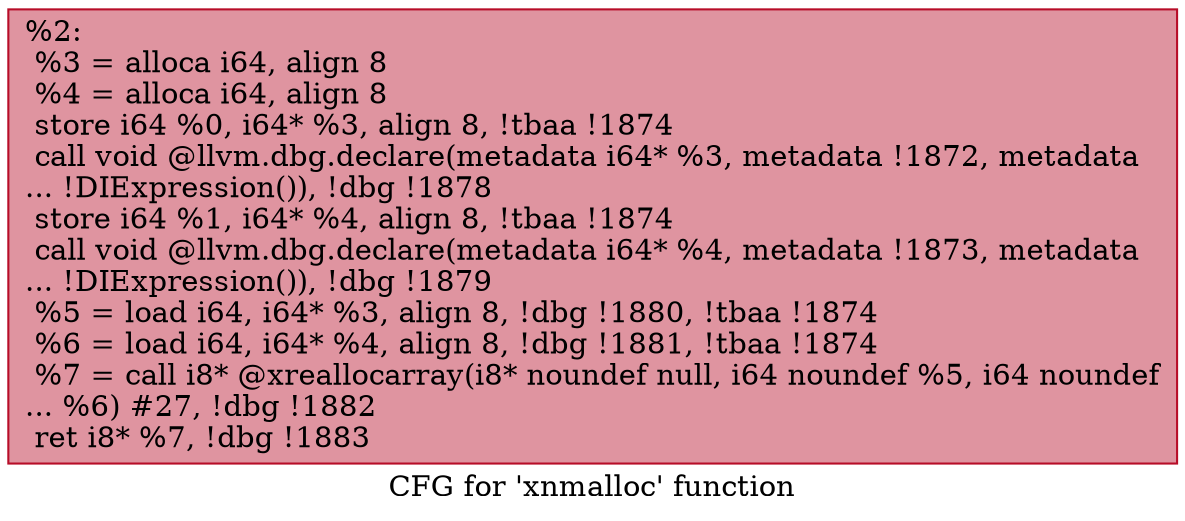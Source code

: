 digraph "CFG for 'xnmalloc' function" {
	label="CFG for 'xnmalloc' function";

	Node0xf60420 [shape=record,color="#b70d28ff", style=filled, fillcolor="#b70d2870",label="{%2:\l  %3 = alloca i64, align 8\l  %4 = alloca i64, align 8\l  store i64 %0, i64* %3, align 8, !tbaa !1874\l  call void @llvm.dbg.declare(metadata i64* %3, metadata !1872, metadata\l... !DIExpression()), !dbg !1878\l  store i64 %1, i64* %4, align 8, !tbaa !1874\l  call void @llvm.dbg.declare(metadata i64* %4, metadata !1873, metadata\l... !DIExpression()), !dbg !1879\l  %5 = load i64, i64* %3, align 8, !dbg !1880, !tbaa !1874\l  %6 = load i64, i64* %4, align 8, !dbg !1881, !tbaa !1874\l  %7 = call i8* @xreallocarray(i8* noundef null, i64 noundef %5, i64 noundef\l... %6) #27, !dbg !1882\l  ret i8* %7, !dbg !1883\l}"];
}
